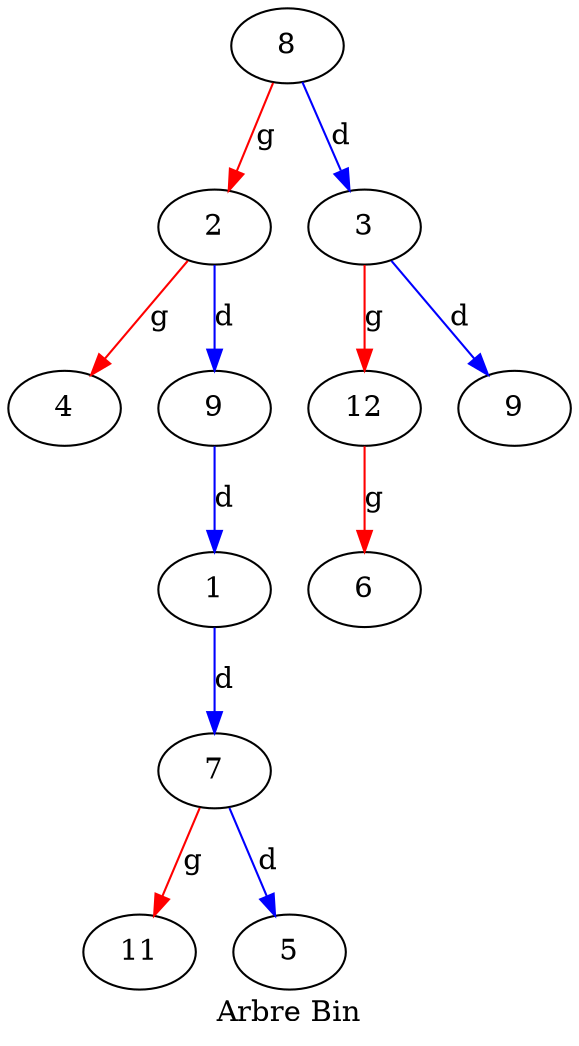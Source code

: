 digraph G { label = "Arbre Bin" 
39132544 [label="8" ] ;
39132544 -> 39132512 [color="red",label="g" ] ;
39132512 [label="2" ] ;
39132512 -> 39132480 [color="red",label="g" ] ;
39132480 [label="4" ] ;
39132512 -> 39132448 [color="blue",label="d" ] ;
39132448 [label="9" ] ;
39132448 -> 39132416 [color="blue",label="d" ] ;
39132416 [label="1" ] ;
39132416 -> 39132384 [color="blue",label="d" ] ;
39132384 [label="7" ] ;
39132384 -> 39132352 [color="red",label="g" ] ;
39132352 [label="11" ] ;
39132384 -> 39132320 [color="blue",label="d" ] ;
39132320 [label="5" ] ;
39132544 -> 39132288 [color="blue",label="d" ] ;
39132288 [label="3" ] ;
39132288 -> 39132256 [color="red",label="g" ] ;
39132256 [label="12" ] ;
39132256 -> 39132224 [color="red",label="g" ] ;
39132224 [label="6" ] ;
39132288 -> 39132192 [color="blue",label="d" ] ;
39132192 [label="9" ] ;

 }
